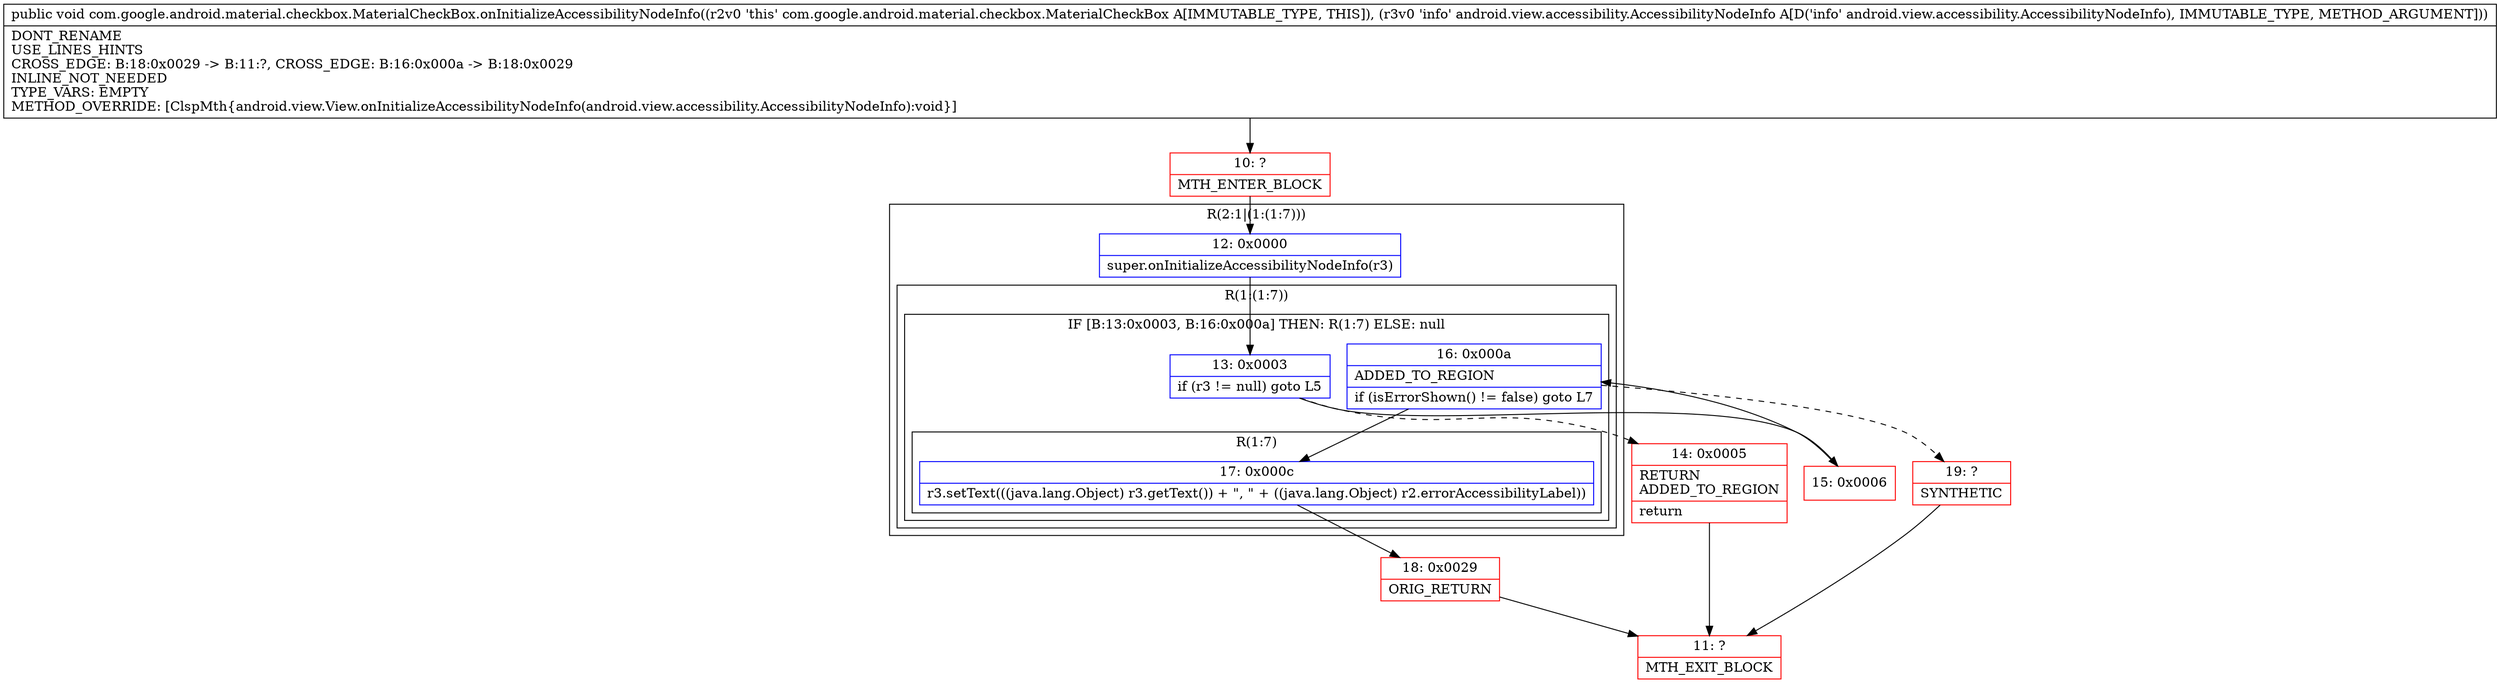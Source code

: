 digraph "CFG forcom.google.android.material.checkbox.MaterialCheckBox.onInitializeAccessibilityNodeInfo(Landroid\/view\/accessibility\/AccessibilityNodeInfo;)V" {
subgraph cluster_Region_362486425 {
label = "R(2:1|(1:(1:7)))";
node [shape=record,color=blue];
Node_12 [shape=record,label="{12\:\ 0x0000|super.onInitializeAccessibilityNodeInfo(r3)\l}"];
subgraph cluster_Region_1230291907 {
label = "R(1:(1:7))";
node [shape=record,color=blue];
subgraph cluster_IfRegion_430830391 {
label = "IF [B:13:0x0003, B:16:0x000a] THEN: R(1:7) ELSE: null";
node [shape=record,color=blue];
Node_13 [shape=record,label="{13\:\ 0x0003|if (r3 != null) goto L5\l}"];
Node_16 [shape=record,label="{16\:\ 0x000a|ADDED_TO_REGION\l|if (isErrorShown() != false) goto L7\l}"];
subgraph cluster_Region_2064552118 {
label = "R(1:7)";
node [shape=record,color=blue];
Node_17 [shape=record,label="{17\:\ 0x000c|r3.setText(((java.lang.Object) r3.getText()) + \", \" + ((java.lang.Object) r2.errorAccessibilityLabel))\l}"];
}
}
}
}
Node_10 [shape=record,color=red,label="{10\:\ ?|MTH_ENTER_BLOCK\l}"];
Node_14 [shape=record,color=red,label="{14\:\ 0x0005|RETURN\lADDED_TO_REGION\l|return\l}"];
Node_11 [shape=record,color=red,label="{11\:\ ?|MTH_EXIT_BLOCK\l}"];
Node_15 [shape=record,color=red,label="{15\:\ 0x0006}"];
Node_18 [shape=record,color=red,label="{18\:\ 0x0029|ORIG_RETURN\l}"];
Node_19 [shape=record,color=red,label="{19\:\ ?|SYNTHETIC\l}"];
MethodNode[shape=record,label="{public void com.google.android.material.checkbox.MaterialCheckBox.onInitializeAccessibilityNodeInfo((r2v0 'this' com.google.android.material.checkbox.MaterialCheckBox A[IMMUTABLE_TYPE, THIS]), (r3v0 'info' android.view.accessibility.AccessibilityNodeInfo A[D('info' android.view.accessibility.AccessibilityNodeInfo), IMMUTABLE_TYPE, METHOD_ARGUMENT]))  | DONT_RENAME\lUSE_LINES_HINTS\lCROSS_EDGE: B:18:0x0029 \-\> B:11:?, CROSS_EDGE: B:16:0x000a \-\> B:18:0x0029\lINLINE_NOT_NEEDED\lTYPE_VARS: EMPTY\lMETHOD_OVERRIDE: [ClspMth\{android.view.View.onInitializeAccessibilityNodeInfo(android.view.accessibility.AccessibilityNodeInfo):void\}]\l}"];
MethodNode -> Node_10;Node_12 -> Node_13;
Node_13 -> Node_14[style=dashed];
Node_13 -> Node_15;
Node_16 -> Node_17;
Node_16 -> Node_19[style=dashed];
Node_17 -> Node_18;
Node_10 -> Node_12;
Node_14 -> Node_11;
Node_15 -> Node_16;
Node_18 -> Node_11;
Node_19 -> Node_11;
}

